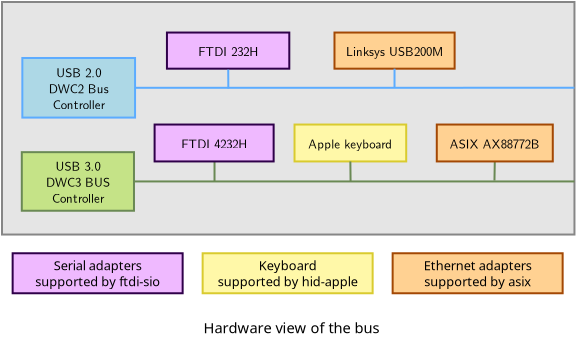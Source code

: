 <?xml version="1.0" encoding="UTF-8"?>
<dia:diagram xmlns:dia="http://www.lysator.liu.se/~alla/dia/">
  <dia:layer name="Arrière-plan" visible="true" connectable="true" active="true">
    <dia:object type="Standard - Box" version="0" id="O0">
      <dia:attribute name="obj_pos">
        <dia:point val="2.931,8.437"/>
      </dia:attribute>
      <dia:attribute name="obj_bb">
        <dia:rectangle val="2.881,8.387;31.604,20.114"/>
      </dia:attribute>
      <dia:attribute name="elem_corner">
        <dia:point val="2.931,8.437"/>
      </dia:attribute>
      <dia:attribute name="elem_width">
        <dia:real val="28.623"/>
      </dia:attribute>
      <dia:attribute name="elem_height">
        <dia:real val="11.627"/>
      </dia:attribute>
      <dia:attribute name="border_width">
        <dia:real val="0.1"/>
      </dia:attribute>
      <dia:attribute name="border_color">
        <dia:color val="#868686ff"/>
      </dia:attribute>
      <dia:attribute name="inner_color">
        <dia:color val="#e5e5e5ff"/>
      </dia:attribute>
      <dia:attribute name="show_background">
        <dia:boolean val="true"/>
      </dia:attribute>
    </dia:object>
    <dia:object type="Standard - Box" version="0" id="O1">
      <dia:attribute name="obj_pos">
        <dia:point val="3.948,11.236"/>
      </dia:attribute>
      <dia:attribute name="obj_bb">
        <dia:rectangle val="3.898,11.186;9.635,14.266"/>
      </dia:attribute>
      <dia:attribute name="elem_corner">
        <dia:point val="3.948,11.236"/>
      </dia:attribute>
      <dia:attribute name="elem_width">
        <dia:real val="5.636"/>
      </dia:attribute>
      <dia:attribute name="elem_height">
        <dia:real val="2.98"/>
      </dia:attribute>
      <dia:attribute name="border_width">
        <dia:real val="0.1"/>
      </dia:attribute>
      <dia:attribute name="border_color">
        <dia:color val="#5cacffff"/>
      </dia:attribute>
      <dia:attribute name="inner_color">
        <dia:color val="#add8e6ff"/>
      </dia:attribute>
      <dia:attribute name="show_background">
        <dia:boolean val="true"/>
      </dia:attribute>
    </dia:object>
    <dia:object type="Standard - Box" version="0" id="O2">
      <dia:attribute name="obj_pos">
        <dia:point val="3.921,15.945"/>
      </dia:attribute>
      <dia:attribute name="obj_bb">
        <dia:rectangle val="3.871,15.895;9.58,18.923"/>
      </dia:attribute>
      <dia:attribute name="elem_corner">
        <dia:point val="3.921,15.945"/>
      </dia:attribute>
      <dia:attribute name="elem_width">
        <dia:real val="5.609"/>
      </dia:attribute>
      <dia:attribute name="elem_height">
        <dia:real val="2.929"/>
      </dia:attribute>
      <dia:attribute name="border_width">
        <dia:real val="0.1"/>
      </dia:attribute>
      <dia:attribute name="border_color">
        <dia:color val="#6a8954ff"/>
      </dia:attribute>
      <dia:attribute name="inner_color">
        <dia:color val="#c5e387ff"/>
      </dia:attribute>
      <dia:attribute name="show_background">
        <dia:boolean val="true"/>
      </dia:attribute>
    </dia:object>
    <dia:object type="Standard - Text" version="1" id="O3">
      <dia:attribute name="obj_pos">
        <dia:point val="6.766,12.726"/>
      </dia:attribute>
      <dia:attribute name="obj_bb">
        <dia:rectangle val="5.279,11.457;8.254,13.994"/>
      </dia:attribute>
      <dia:attribute name="text">
        <dia:composite type="text">
          <dia:attribute name="string">
            <dia:string>#USB 2.0
DWC2 Bus
Controller#</dia:string>
          </dia:attribute>
          <dia:attribute name="font">
            <dia:font family="Latin Modern Sans" style="0" name="Courier"/>
          </dia:attribute>
          <dia:attribute name="height">
            <dia:real val="0.8"/>
          </dia:attribute>
          <dia:attribute name="pos">
            <dia:point val="6.766,12.196"/>
          </dia:attribute>
          <dia:attribute name="color">
            <dia:color val="#000000ff"/>
          </dia:attribute>
          <dia:attribute name="alignment">
            <dia:enum val="1"/>
          </dia:attribute>
        </dia:composite>
      </dia:attribute>
      <dia:attribute name="valign">
        <dia:enum val="2"/>
      </dia:attribute>
      <dia:connections>
        <dia:connection handle="0" to="O1" connection="8"/>
      </dia:connections>
    </dia:object>
    <dia:object type="Standard - Text" version="1" id="O4">
      <dia:attribute name="obj_pos">
        <dia:point val="6.725,17.409"/>
      </dia:attribute>
      <dia:attribute name="obj_bb">
        <dia:rectangle val="5.128,16.141;8.323,18.677"/>
      </dia:attribute>
      <dia:attribute name="text">
        <dia:composite type="text">
          <dia:attribute name="string">
            <dia:string>#USB 3.0
DWC3 BUS
Controller#</dia:string>
          </dia:attribute>
          <dia:attribute name="font">
            <dia:font family="Latin Modern Sans" style="0" name="Courier"/>
          </dia:attribute>
          <dia:attribute name="height">
            <dia:real val="0.8"/>
          </dia:attribute>
          <dia:attribute name="pos">
            <dia:point val="6.725,16.879"/>
          </dia:attribute>
          <dia:attribute name="color">
            <dia:color val="#000000ff"/>
          </dia:attribute>
          <dia:attribute name="alignment">
            <dia:enum val="1"/>
          </dia:attribute>
        </dia:composite>
      </dia:attribute>
      <dia:attribute name="valign">
        <dia:enum val="2"/>
      </dia:attribute>
      <dia:connections>
        <dia:connection handle="0" to="O2" connection="8"/>
      </dia:connections>
    </dia:object>
    <dia:object type="Standard - Line" version="0" id="O5">
      <dia:attribute name="obj_pos">
        <dia:point val="9.585,12.726"/>
      </dia:attribute>
      <dia:attribute name="obj_bb">
        <dia:rectangle val="9.535,12.675;31.604,12.776"/>
      </dia:attribute>
      <dia:attribute name="conn_endpoints">
        <dia:point val="9.585,12.726"/>
        <dia:point val="31.554,12.725"/>
      </dia:attribute>
      <dia:attribute name="numcp">
        <dia:int val="1"/>
      </dia:attribute>
      <dia:attribute name="line_color">
        <dia:color val="#5cacffff"/>
      </dia:attribute>
      <dia:attribute name="line_width">
        <dia:real val="0.1"/>
      </dia:attribute>
      <dia:connections>
        <dia:connection handle="0" to="O1" connection="4"/>
      </dia:connections>
    </dia:object>
    <dia:object type="Standard - Line" version="0" id="O6">
      <dia:attribute name="obj_pos">
        <dia:point val="9.53,17.409"/>
      </dia:attribute>
      <dia:attribute name="obj_bb">
        <dia:rectangle val="9.48,17.359;31.604,17.459"/>
      </dia:attribute>
      <dia:attribute name="conn_endpoints">
        <dia:point val="9.53,17.409"/>
        <dia:point val="31.554,17.409"/>
      </dia:attribute>
      <dia:attribute name="numcp">
        <dia:int val="1"/>
      </dia:attribute>
      <dia:attribute name="line_color">
        <dia:color val="#6a8954ff"/>
      </dia:attribute>
      <dia:attribute name="line_width">
        <dia:real val="0.1"/>
      </dia:attribute>
      <dia:connections>
        <dia:connection handle="0" to="O2" connection="4"/>
      </dia:connections>
    </dia:object>
    <dia:object type="Standard - Box" version="0" id="O7">
      <dia:attribute name="obj_pos">
        <dia:point val="17.557,14.564"/>
      </dia:attribute>
      <dia:attribute name="obj_bb">
        <dia:rectangle val="17.507,14.514;23.191,16.459"/>
      </dia:attribute>
      <dia:attribute name="elem_corner">
        <dia:point val="17.557,14.564"/>
      </dia:attribute>
      <dia:attribute name="elem_width">
        <dia:real val="5.584"/>
      </dia:attribute>
      <dia:attribute name="elem_height">
        <dia:real val="1.845"/>
      </dia:attribute>
      <dia:attribute name="border_width">
        <dia:real val="0.1"/>
      </dia:attribute>
      <dia:attribute name="border_color">
        <dia:color val="#d9cb2fff"/>
      </dia:attribute>
      <dia:attribute name="inner_color">
        <dia:color val="#fff8a8ff"/>
      </dia:attribute>
      <dia:attribute name="show_background">
        <dia:boolean val="true"/>
      </dia:attribute>
    </dia:object>
    <dia:object type="Standard - Text" version="1" id="O8">
      <dia:attribute name="obj_pos">
        <dia:point val="20.349,15.486"/>
      </dia:attribute>
      <dia:attribute name="obj_bb">
        <dia:rectangle val="20.349,15.018;20.349,15.954"/>
      </dia:attribute>
      <dia:attribute name="text">
        <dia:composite type="text">
          <dia:attribute name="string">
            <dia:string>##</dia:string>
          </dia:attribute>
          <dia:attribute name="font">
            <dia:font family="Latin Modern Sans" style="0" name="Courier"/>
          </dia:attribute>
          <dia:attribute name="height">
            <dia:real val="0.8"/>
          </dia:attribute>
          <dia:attribute name="pos">
            <dia:point val="20.349,15.757"/>
          </dia:attribute>
          <dia:attribute name="color">
            <dia:color val="#000000ff"/>
          </dia:attribute>
          <dia:attribute name="alignment">
            <dia:enum val="1"/>
          </dia:attribute>
        </dia:composite>
      </dia:attribute>
      <dia:attribute name="valign">
        <dia:enum val="2"/>
      </dia:attribute>
      <dia:connections>
        <dia:connection handle="0" to="O7" connection="8"/>
      </dia:connections>
    </dia:object>
    <dia:object type="Standard - Line" version="0" id="O9">
      <dia:attribute name="obj_pos">
        <dia:point val="13.557,16.409"/>
      </dia:attribute>
      <dia:attribute name="obj_bb">
        <dia:rectangle val="13.507,16.359;13.607,17.459"/>
      </dia:attribute>
      <dia:attribute name="conn_endpoints">
        <dia:point val="13.557,16.409"/>
        <dia:point val="13.557,17.409"/>
      </dia:attribute>
      <dia:attribute name="numcp">
        <dia:int val="1"/>
      </dia:attribute>
      <dia:attribute name="line_color">
        <dia:color val="#6a8954ff"/>
      </dia:attribute>
      <dia:attribute name="line_width">
        <dia:real val="0.1"/>
      </dia:attribute>
    </dia:object>
    <dia:object type="Standard - Line" version="0" id="O10">
      <dia:attribute name="obj_pos">
        <dia:point val="20.349,16.409"/>
      </dia:attribute>
      <dia:attribute name="obj_bb">
        <dia:rectangle val="20.299,16.358;20.411,17.448"/>
      </dia:attribute>
      <dia:attribute name="conn_endpoints">
        <dia:point val="20.349,16.409"/>
        <dia:point val="20.36,17.397"/>
      </dia:attribute>
      <dia:attribute name="numcp">
        <dia:int val="1"/>
      </dia:attribute>
      <dia:attribute name="line_color">
        <dia:color val="#6a8954ff"/>
      </dia:attribute>
      <dia:attribute name="line_width">
        <dia:real val="0.1"/>
      </dia:attribute>
      <dia:connections>
        <dia:connection handle="0" to="O7" connection="6"/>
      </dia:connections>
    </dia:object>
    <dia:object type="Standard - Line" version="0" id="O11">
      <dia:attribute name="obj_pos">
        <dia:point val="27.57,16.409"/>
      </dia:attribute>
      <dia:attribute name="obj_bb">
        <dia:rectangle val="27.503,16.358;27.62,17.414"/>
      </dia:attribute>
      <dia:attribute name="conn_endpoints">
        <dia:point val="27.57,16.409"/>
        <dia:point val="27.554,17.364"/>
      </dia:attribute>
      <dia:attribute name="numcp">
        <dia:int val="1"/>
      </dia:attribute>
      <dia:attribute name="line_color">
        <dia:color val="#6a8954ff"/>
      </dia:attribute>
      <dia:attribute name="line_width">
        <dia:real val="0.1"/>
      </dia:attribute>
      <dia:connections>
        <dia:connection handle="0" to="O18" connection="6"/>
      </dia:connections>
    </dia:object>
    <dia:object type="Standard - Box" version="0" id="O12">
      <dia:attribute name="obj_pos">
        <dia:point val="11.178,9.964"/>
      </dia:attribute>
      <dia:attribute name="obj_bb">
        <dia:rectangle val="11.128,9.914;17.346,11.821"/>
      </dia:attribute>
      <dia:attribute name="elem_corner">
        <dia:point val="11.178,9.964"/>
      </dia:attribute>
      <dia:attribute name="elem_width">
        <dia:real val="6.118"/>
      </dia:attribute>
      <dia:attribute name="elem_height">
        <dia:real val="1.807"/>
      </dia:attribute>
      <dia:attribute name="border_width">
        <dia:real val="0.1"/>
      </dia:attribute>
      <dia:attribute name="border_color">
        <dia:color val="#2f004aff"/>
      </dia:attribute>
      <dia:attribute name="inner_color">
        <dia:color val="#efb9ffff"/>
      </dia:attribute>
      <dia:attribute name="show_background">
        <dia:boolean val="true"/>
      </dia:attribute>
    </dia:object>
    <dia:object type="Standard - Text" version="1" id="O13">
      <dia:attribute name="obj_pos">
        <dia:point val="14.237,10.867"/>
      </dia:attribute>
      <dia:attribute name="obj_bb">
        <dia:rectangle val="12.704,10.399;15.769,11.335"/>
      </dia:attribute>
      <dia:attribute name="text">
        <dia:composite type="text">
          <dia:attribute name="string">
            <dia:string>#FTDI 232H#</dia:string>
          </dia:attribute>
          <dia:attribute name="font">
            <dia:font family="Latin Modern Sans" style="0" name="Courier"/>
          </dia:attribute>
          <dia:attribute name="height">
            <dia:real val="0.8"/>
          </dia:attribute>
          <dia:attribute name="pos">
            <dia:point val="14.237,11.138"/>
          </dia:attribute>
          <dia:attribute name="color">
            <dia:color val="#000000ff"/>
          </dia:attribute>
          <dia:attribute name="alignment">
            <dia:enum val="1"/>
          </dia:attribute>
        </dia:composite>
      </dia:attribute>
      <dia:attribute name="valign">
        <dia:enum val="2"/>
      </dia:attribute>
      <dia:connections>
        <dia:connection handle="0" to="O12" connection="8"/>
      </dia:connections>
    </dia:object>
    <dia:object type="Standard - Box" version="0" id="O14">
      <dia:attribute name="obj_pos">
        <dia:point val="19.555,9.964"/>
      </dia:attribute>
      <dia:attribute name="obj_bb">
        <dia:rectangle val="19.505,9.914;25.612,11.821"/>
      </dia:attribute>
      <dia:attribute name="elem_corner">
        <dia:point val="19.555,9.964"/>
      </dia:attribute>
      <dia:attribute name="elem_width">
        <dia:real val="6.007"/>
      </dia:attribute>
      <dia:attribute name="elem_height">
        <dia:real val="1.807"/>
      </dia:attribute>
      <dia:attribute name="border_width">
        <dia:real val="0.1"/>
      </dia:attribute>
      <dia:attribute name="border_color">
        <dia:color val="#a34804ff"/>
      </dia:attribute>
      <dia:attribute name="inner_color">
        <dia:color val="#ffd192ff"/>
      </dia:attribute>
      <dia:attribute name="show_background">
        <dia:boolean val="true"/>
      </dia:attribute>
    </dia:object>
    <dia:object type="Standard - Text" version="1" id="O15">
      <dia:attribute name="obj_pos">
        <dia:point val="22.558,10.867"/>
      </dia:attribute>
      <dia:attribute name="obj_bb">
        <dia:rectangle val="20.117,10.399;24.999,11.335"/>
      </dia:attribute>
      <dia:attribute name="text">
        <dia:composite type="text">
          <dia:attribute name="string">
            <dia:string>#Linksys USB200M#</dia:string>
          </dia:attribute>
          <dia:attribute name="font">
            <dia:font family="Latin Modern Sans" style="0" name="Courier"/>
          </dia:attribute>
          <dia:attribute name="height">
            <dia:real val="0.8"/>
          </dia:attribute>
          <dia:attribute name="pos">
            <dia:point val="22.558,11.138"/>
          </dia:attribute>
          <dia:attribute name="color">
            <dia:color val="#000000ff"/>
          </dia:attribute>
          <dia:attribute name="alignment">
            <dia:enum val="1"/>
          </dia:attribute>
        </dia:composite>
      </dia:attribute>
      <dia:attribute name="valign">
        <dia:enum val="2"/>
      </dia:attribute>
      <dia:connections>
        <dia:connection handle="0" to="O14" connection="8"/>
      </dia:connections>
    </dia:object>
    <dia:object type="Standard - Line" version="0" id="O16">
      <dia:attribute name="obj_pos">
        <dia:point val="22.558,11.771"/>
      </dia:attribute>
      <dia:attribute name="obj_bb">
        <dia:rectangle val="22.507,11.721;22.608,12.775"/>
      </dia:attribute>
      <dia:attribute name="conn_endpoints">
        <dia:point val="22.558,11.771"/>
        <dia:point val="22.557,12.725"/>
      </dia:attribute>
      <dia:attribute name="numcp">
        <dia:int val="1"/>
      </dia:attribute>
      <dia:attribute name="line_color">
        <dia:color val="#5cacffff"/>
      </dia:attribute>
      <dia:connections>
        <dia:connection handle="0" to="O14" connection="6"/>
      </dia:connections>
    </dia:object>
    <dia:object type="Standard - Text" version="1" id="O17">
      <dia:attribute name="obj_pos">
        <dia:point val="14.925,14.251"/>
      </dia:attribute>
      <dia:attribute name="obj_bb">
        <dia:rectangle val="14.925,13.656;14.925,14.402"/>
      </dia:attribute>
      <dia:attribute name="text">
        <dia:composite type="text">
          <dia:attribute name="string">
            <dia:string>##</dia:string>
          </dia:attribute>
          <dia:attribute name="font">
            <dia:font family="sans" style="0" name="Helvetica"/>
          </dia:attribute>
          <dia:attribute name="height">
            <dia:real val="0.8"/>
          </dia:attribute>
          <dia:attribute name="pos">
            <dia:point val="14.925,14.251"/>
          </dia:attribute>
          <dia:attribute name="color">
            <dia:color val="#000000ff"/>
          </dia:attribute>
          <dia:attribute name="alignment">
            <dia:enum val="0"/>
          </dia:attribute>
        </dia:composite>
      </dia:attribute>
      <dia:attribute name="valign">
        <dia:enum val="3"/>
      </dia:attribute>
    </dia:object>
    <dia:object type="Standard - Box" version="0" id="O18">
      <dia:attribute name="obj_pos">
        <dia:point val="24.67,14.564"/>
      </dia:attribute>
      <dia:attribute name="obj_bb">
        <dia:rectangle val="24.62,14.514;30.52,16.459"/>
      </dia:attribute>
      <dia:attribute name="elem_corner">
        <dia:point val="24.67,14.564"/>
      </dia:attribute>
      <dia:attribute name="elem_width">
        <dia:real val="5.8"/>
      </dia:attribute>
      <dia:attribute name="elem_height">
        <dia:real val="1.845"/>
      </dia:attribute>
      <dia:attribute name="border_width">
        <dia:real val="0.1"/>
      </dia:attribute>
      <dia:attribute name="border_color">
        <dia:color val="#a34804ff"/>
      </dia:attribute>
      <dia:attribute name="inner_color">
        <dia:color val="#ffd192ff"/>
      </dia:attribute>
      <dia:attribute name="show_background">
        <dia:boolean val="true"/>
      </dia:attribute>
    </dia:object>
    <dia:object type="Standard - Text" version="1" id="O19">
      <dia:attribute name="obj_pos">
        <dia:point val="27.57,15.486"/>
      </dia:attribute>
      <dia:attribute name="obj_bb">
        <dia:rectangle val="25.328,15.018;29.811,15.954"/>
      </dia:attribute>
      <dia:attribute name="text">
        <dia:composite type="text">
          <dia:attribute name="string">
            <dia:string>#ASIX AX88772B#</dia:string>
          </dia:attribute>
          <dia:attribute name="font">
            <dia:font family="Latin Modern Sans" style="0" name="Courier"/>
          </dia:attribute>
          <dia:attribute name="height">
            <dia:real val="0.8"/>
          </dia:attribute>
          <dia:attribute name="pos">
            <dia:point val="27.57,15.757"/>
          </dia:attribute>
          <dia:attribute name="color">
            <dia:color val="#000000ff"/>
          </dia:attribute>
          <dia:attribute name="alignment">
            <dia:enum val="1"/>
          </dia:attribute>
        </dia:composite>
      </dia:attribute>
      <dia:attribute name="valign">
        <dia:enum val="2"/>
      </dia:attribute>
      <dia:connections>
        <dia:connection handle="0" to="O18" connection="8"/>
      </dia:connections>
    </dia:object>
    <dia:object type="Standard - Box" version="0" id="O20">
      <dia:attribute name="obj_pos">
        <dia:point val="22.463,21"/>
      </dia:attribute>
      <dia:attribute name="obj_bb">
        <dia:rectangle val="22.413,20.95;31.014,23.05"/>
      </dia:attribute>
      <dia:attribute name="elem_corner">
        <dia:point val="22.463,21"/>
      </dia:attribute>
      <dia:attribute name="elem_width">
        <dia:real val="8.5"/>
      </dia:attribute>
      <dia:attribute name="elem_height">
        <dia:real val="2"/>
      </dia:attribute>
      <dia:attribute name="border_width">
        <dia:real val="0.1"/>
      </dia:attribute>
      <dia:attribute name="border_color">
        <dia:color val="#a34804ff"/>
      </dia:attribute>
      <dia:attribute name="inner_color">
        <dia:color val="#ffd192ff"/>
      </dia:attribute>
      <dia:attribute name="show_background">
        <dia:boolean val="true"/>
      </dia:attribute>
    </dia:object>
    <dia:object type="Standard - Box" version="0" id="O21">
      <dia:attribute name="obj_pos">
        <dia:point val="10.561,14.564"/>
      </dia:attribute>
      <dia:attribute name="obj_bb">
        <dia:rectangle val="10.511,14.514;16.563,16.459"/>
      </dia:attribute>
      <dia:attribute name="elem_corner">
        <dia:point val="10.561,14.564"/>
      </dia:attribute>
      <dia:attribute name="elem_width">
        <dia:real val="5.952"/>
      </dia:attribute>
      <dia:attribute name="elem_height">
        <dia:real val="1.845"/>
      </dia:attribute>
      <dia:attribute name="border_width">
        <dia:real val="0.1"/>
      </dia:attribute>
      <dia:attribute name="border_color">
        <dia:color val="#2f004aff"/>
      </dia:attribute>
      <dia:attribute name="inner_color">
        <dia:color val="#efb9ffff"/>
      </dia:attribute>
      <dia:attribute name="show_background">
        <dia:boolean val="true"/>
      </dia:attribute>
    </dia:object>
    <dia:object type="Standard - Text" version="1" id="O22">
      <dia:attribute name="obj_pos">
        <dia:point val="13.537,15.486"/>
      </dia:attribute>
      <dia:attribute name="obj_bb">
        <dia:rectangle val="11.845,15.018;15.23,15.954"/>
      </dia:attribute>
      <dia:attribute name="text">
        <dia:composite type="text">
          <dia:attribute name="string">
            <dia:string>#FTDI 4232H#</dia:string>
          </dia:attribute>
          <dia:attribute name="font">
            <dia:font family="Latin Modern Sans" style="0" name="Courier"/>
          </dia:attribute>
          <dia:attribute name="height">
            <dia:real val="0.8"/>
          </dia:attribute>
          <dia:attribute name="pos">
            <dia:point val="13.537,15.757"/>
          </dia:attribute>
          <dia:attribute name="color">
            <dia:color val="#000000ff"/>
          </dia:attribute>
          <dia:attribute name="alignment">
            <dia:enum val="1"/>
          </dia:attribute>
        </dia:composite>
      </dia:attribute>
      <dia:attribute name="valign">
        <dia:enum val="2"/>
      </dia:attribute>
      <dia:connections>
        <dia:connection handle="0" to="O21" connection="8"/>
      </dia:connections>
    </dia:object>
    <dia:object type="Standard - Text" version="1" id="O23">
      <dia:attribute name="obj_pos">
        <dia:point val="26.713,22"/>
      </dia:attribute>
      <dia:attribute name="obj_bb">
        <dia:rectangle val="23.814,21.227;29.613,22.773"/>
      </dia:attribute>
      <dia:attribute name="text">
        <dia:composite type="text">
          <dia:attribute name="string">
            <dia:string>#Ethernet adapters
supported by asix#</dia:string>
          </dia:attribute>
          <dia:attribute name="font">
            <dia:font family="sans" style="0" name="Helvetica"/>
          </dia:attribute>
          <dia:attribute name="height">
            <dia:real val="0.8"/>
          </dia:attribute>
          <dia:attribute name="pos">
            <dia:point val="26.713,21.822"/>
          </dia:attribute>
          <dia:attribute name="color">
            <dia:color val="#000000ff"/>
          </dia:attribute>
          <dia:attribute name="alignment">
            <dia:enum val="1"/>
          </dia:attribute>
        </dia:composite>
      </dia:attribute>
      <dia:attribute name="valign">
        <dia:enum val="2"/>
      </dia:attribute>
      <dia:connections>
        <dia:connection handle="0" to="O20" connection="8"/>
      </dia:connections>
    </dia:object>
    <dia:object type="Standard - Box" version="0" id="O24">
      <dia:attribute name="obj_pos">
        <dia:point val="3.463,21"/>
      </dia:attribute>
      <dia:attribute name="obj_bb">
        <dia:rectangle val="3.413,20.95;12.014,23.05"/>
      </dia:attribute>
      <dia:attribute name="elem_corner">
        <dia:point val="3.463,21"/>
      </dia:attribute>
      <dia:attribute name="elem_width">
        <dia:real val="8.5"/>
      </dia:attribute>
      <dia:attribute name="elem_height">
        <dia:real val="2"/>
      </dia:attribute>
      <dia:attribute name="border_width">
        <dia:real val="0.1"/>
      </dia:attribute>
      <dia:attribute name="border_color">
        <dia:color val="#2f004aff"/>
      </dia:attribute>
      <dia:attribute name="inner_color">
        <dia:color val="#efb9ffff"/>
      </dia:attribute>
      <dia:attribute name="show_background">
        <dia:boolean val="true"/>
      </dia:attribute>
    </dia:object>
    <dia:object type="Standard - Text" version="1" id="O25">
      <dia:attribute name="obj_pos">
        <dia:point val="7.713,22"/>
      </dia:attribute>
      <dia:attribute name="obj_bb">
        <dia:rectangle val="4.396,21.227;11.031,22.773"/>
      </dia:attribute>
      <dia:attribute name="text">
        <dia:composite type="text">
          <dia:attribute name="string">
            <dia:string>#Serial adapters
supported by ftdi-sio#</dia:string>
          </dia:attribute>
          <dia:attribute name="font">
            <dia:font family="sans" style="0" name="Helvetica"/>
          </dia:attribute>
          <dia:attribute name="height">
            <dia:real val="0.8"/>
          </dia:attribute>
          <dia:attribute name="pos">
            <dia:point val="7.713,21.822"/>
          </dia:attribute>
          <dia:attribute name="color">
            <dia:color val="#000000ff"/>
          </dia:attribute>
          <dia:attribute name="alignment">
            <dia:enum val="1"/>
          </dia:attribute>
        </dia:composite>
      </dia:attribute>
      <dia:attribute name="valign">
        <dia:enum val="2"/>
      </dia:attribute>
      <dia:connections>
        <dia:connection handle="0" to="O24" connection="8"/>
      </dia:connections>
    </dia:object>
    <dia:object type="Standard - Box" version="0" id="O26">
      <dia:attribute name="obj_pos">
        <dia:point val="12.963,21"/>
      </dia:attribute>
      <dia:attribute name="obj_bb">
        <dia:rectangle val="12.914,20.95;21.514,23.05"/>
      </dia:attribute>
      <dia:attribute name="elem_corner">
        <dia:point val="12.963,21"/>
      </dia:attribute>
      <dia:attribute name="elem_width">
        <dia:real val="8.5"/>
      </dia:attribute>
      <dia:attribute name="elem_height">
        <dia:real val="2"/>
      </dia:attribute>
      <dia:attribute name="border_width">
        <dia:real val="0.1"/>
      </dia:attribute>
      <dia:attribute name="border_color">
        <dia:color val="#d9cb2fff"/>
      </dia:attribute>
      <dia:attribute name="inner_color">
        <dia:color val="#fff8a8ff"/>
      </dia:attribute>
      <dia:attribute name="show_background">
        <dia:boolean val="true"/>
      </dia:attribute>
    </dia:object>
    <dia:object type="Standard - Text" version="1" id="O27">
      <dia:attribute name="obj_pos">
        <dia:point val="17.213,22"/>
      </dia:attribute>
      <dia:attribute name="obj_bb">
        <dia:rectangle val="13.487,21.227;20.94,22.773"/>
      </dia:attribute>
      <dia:attribute name="text">
        <dia:composite type="text">
          <dia:attribute name="string">
            <dia:string>#Keyboard
supported by hid-apple#</dia:string>
          </dia:attribute>
          <dia:attribute name="font">
            <dia:font family="sans" style="0" name="Helvetica"/>
          </dia:attribute>
          <dia:attribute name="height">
            <dia:real val="0.8"/>
          </dia:attribute>
          <dia:attribute name="pos">
            <dia:point val="17.213,21.822"/>
          </dia:attribute>
          <dia:attribute name="color">
            <dia:color val="#000000ff"/>
          </dia:attribute>
          <dia:attribute name="alignment">
            <dia:enum val="1"/>
          </dia:attribute>
        </dia:composite>
      </dia:attribute>
      <dia:attribute name="valign">
        <dia:enum val="2"/>
      </dia:attribute>
      <dia:connections>
        <dia:connection handle="0" to="O26" connection="8"/>
      </dia:connections>
    </dia:object>
    <dia:object type="Standard - Text" version="1" id="O28">
      <dia:attribute name="obj_pos">
        <dia:point val="20.349,15.486"/>
      </dia:attribute>
      <dia:attribute name="obj_bb">
        <dia:rectangle val="18.288,15.018;22.41,15.954"/>
      </dia:attribute>
      <dia:attribute name="text">
        <dia:composite type="text">
          <dia:attribute name="string">
            <dia:string>#Apple keyboard#</dia:string>
          </dia:attribute>
          <dia:attribute name="font">
            <dia:font family="Latin Modern Sans" style="0" name="Courier"/>
          </dia:attribute>
          <dia:attribute name="height">
            <dia:real val="0.8"/>
          </dia:attribute>
          <dia:attribute name="pos">
            <dia:point val="20.349,15.757"/>
          </dia:attribute>
          <dia:attribute name="color">
            <dia:color val="#000000ff"/>
          </dia:attribute>
          <dia:attribute name="alignment">
            <dia:enum val="1"/>
          </dia:attribute>
        </dia:composite>
      </dia:attribute>
      <dia:attribute name="valign">
        <dia:enum val="2"/>
      </dia:attribute>
      <dia:connections>
        <dia:connection handle="0" to="O7" connection="8"/>
      </dia:connections>
    </dia:object>
    <dia:object type="Standard - Line" version="0" id="O29">
      <dia:attribute name="obj_pos">
        <dia:point val="14.242,11.82"/>
      </dia:attribute>
      <dia:attribute name="obj_bb">
        <dia:rectangle val="14.192,11.77;14.298,12.814"/>
      </dia:attribute>
      <dia:attribute name="conn_endpoints">
        <dia:point val="14.242,11.82"/>
        <dia:point val="14.248,12.764"/>
      </dia:attribute>
      <dia:attribute name="numcp">
        <dia:int val="1"/>
      </dia:attribute>
      <dia:attribute name="line_color">
        <dia:color val="#5cacffff"/>
      </dia:attribute>
      <dia:connections>
        <dia:connection handle="0" to="O12" connection="8"/>
      </dia:connections>
    </dia:object>
    <dia:object type="Standard - Text" version="1" id="O30">
      <dia:attribute name="obj_pos">
        <dia:point val="13,25"/>
      </dia:attribute>
      <dia:attribute name="obj_bb">
        <dia:rectangle val="13,24.319;22.39,25.173"/>
      </dia:attribute>
      <dia:attribute name="text">
        <dia:composite type="text">
          <dia:attribute name="string">
            <dia:string>#Hardware view of the bus#</dia:string>
          </dia:attribute>
          <dia:attribute name="font">
            <dia:font family="sans" style="0" name="Helvetica"/>
          </dia:attribute>
          <dia:attribute name="height">
            <dia:real val="0.917"/>
          </dia:attribute>
          <dia:attribute name="pos">
            <dia:point val="13,25"/>
          </dia:attribute>
          <dia:attribute name="color">
            <dia:color val="#000000ff"/>
          </dia:attribute>
          <dia:attribute name="alignment">
            <dia:enum val="0"/>
          </dia:attribute>
        </dia:composite>
      </dia:attribute>
      <dia:attribute name="valign">
        <dia:enum val="3"/>
      </dia:attribute>
    </dia:object>
  </dia:layer>
</dia:diagram>
